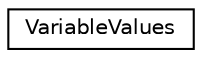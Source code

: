 digraph "Graphical Class Hierarchy"
{
 // LATEX_PDF_SIZE
  edge [fontname="Helvetica",fontsize="10",labelfontname="Helvetica",labelfontsize="10"];
  node [fontname="Helvetica",fontsize="10",shape=record];
  rankdir="LR";
  Node0 [label="VariableValues",height=0.2,width=0.4,color="black", fillcolor="white", style="filled",URL="$classoperations__research_1_1glop_1_1_variable_values.html",tooltip=" "];
}
